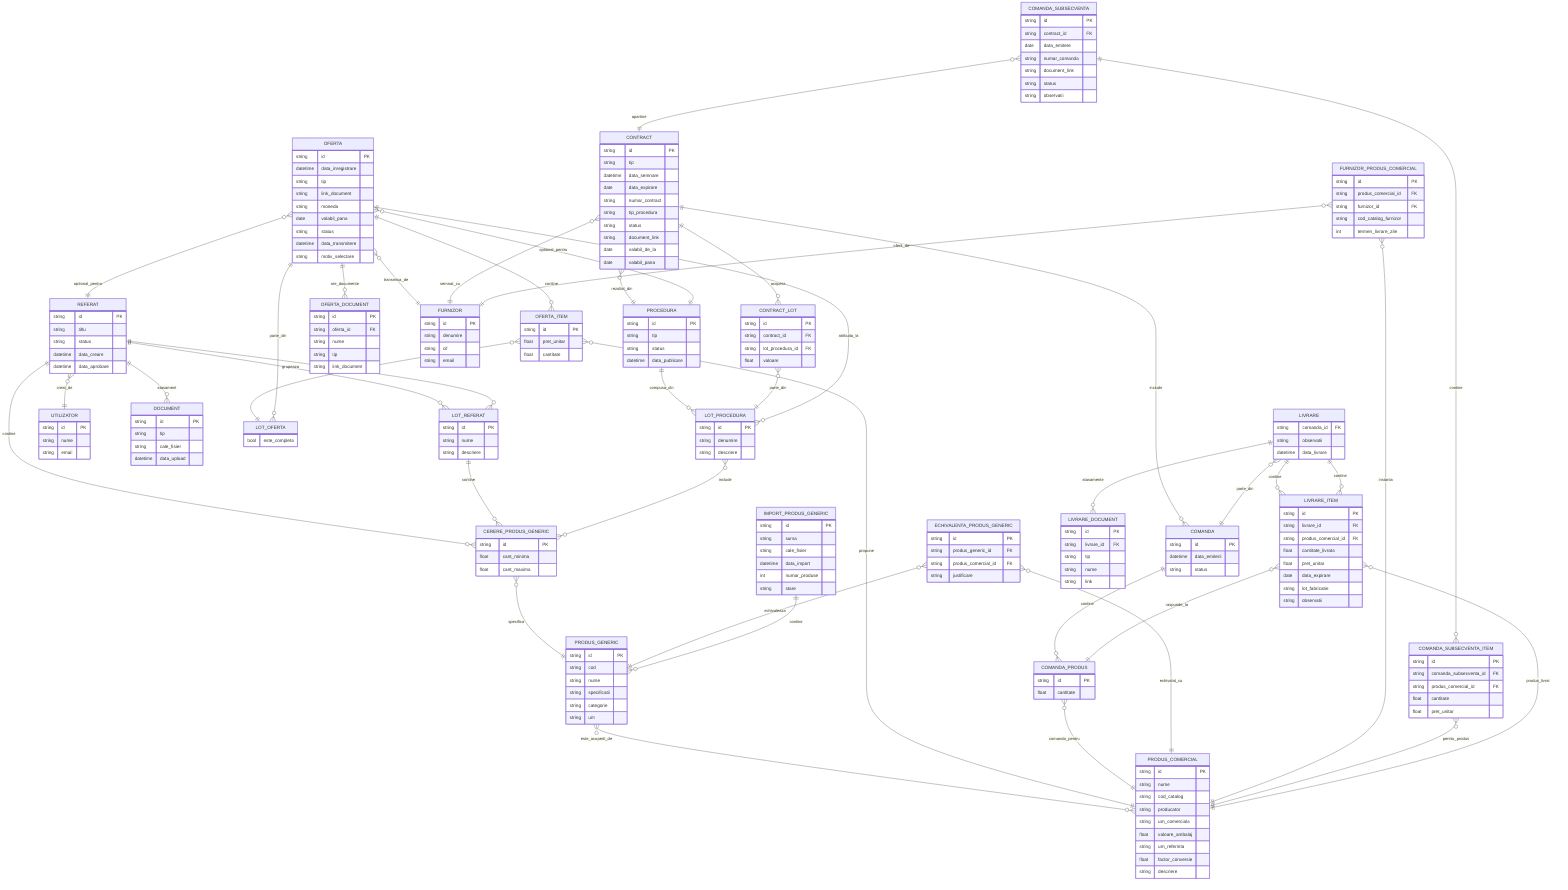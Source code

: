 erDiagram

  REFERAT ||--o{ CERERE_PRODUS_GENERIC : contine
  REFERAT ||--o{ LOT_REFERAT : grupeaza
  LOT_REFERAT ||--o{ CERERE_PRODUS_GENERIC : contine
  LOT_REFERAT }o--|| REFERAT : parte_din

  CERERE_PRODUS_GENERIC }o--|| PRODUS_GENERIC : specifica
  PRODUS_GENERIC }o--o{ PRODUS_COMERCIAL : este_acoperit_de

  REFERAT }o--|| UTILIZATOR : creat_de
  REFERAT ||--o{ DOCUMENT : atasament

  OFERTA ||--o{ OFERTA_ITEM : contine
  OFERTA_ITEM }o--|| PRODUS_COMERCIAL : propune
  OFERTA_ITEM }o--|| LOT_OFERTA : pentru_lot
  LOT_OFERTA }o--|| OFERTA : parte_din

  OFERTA ||--o{ OFERTA_DOCUMENT : are_documente

  OFERTA }o--|| FURNIZOR : transmisa_de

  PROCEDURA ||--o{ LOT_PROCEDURA : compusa_din
  LOT_PROCEDURA }o--o{ CERERE_PRODUS_GENERIC : include
  LOT_PROCEDURA }o--|| OFERTA : atribuita_la

  CONTRACT }o--|| FURNIZOR : semnat_cu
  CONTRACT }o--|| PROCEDURA : rezultat_din
  CONTRACT ||--o{ COMANDA : include

  COMANDA ||--o{ COMANDA_PRODUS : contine
  COMANDA_PRODUS }o--|| PRODUS_COMERCIAL : comanda_pentru

  LIVRARE ||--o{ LIVRARE_ITEM : contine
  LIVRARE_ITEM }o--|| COMANDA_PRODUS : raspunde_la
  LIVRARE }o--|| COMANDA : parte_din

  UTILIZATOR {
    string id PK
    string nume
    string email
  }

  REFERAT {
    string id PK
    string titlu
    string status
    datetime data_creare
    datetime data_aprobare
  }

  CERERE_PRODUS_GENERIC {
    string id PK
    float cant_minima
    float cant_maxima
  }

  PRODUS_GENERIC {
    string id PK
    string cod
    string nume
    string specificatii
    string categorie
    string um
  }
  IMPORT_PRODUS_GENERIC {
    string id PK
    string sursa
    string cale_fisier
    datetime data_import
    int numar_produse
    string stare
  }

  PRODUS_COMERCIAL {
    string id PK
    string nume
    string cod_catalog
    string producator
    string um_comerciala
    float valoare_ambalaj
    string um_referinta
    float factor_conversie
    string descriere
  }

  FURNIZOR {
    string id PK
    string denumire
    string cif
    string email
  }

  OFERTA {
    string id PK
    datetime data_inregistrare
    string tip
    string link_document
    string moneda
    date valabil_pana
    string status
    datetime data_transmitere
    string motiv_selectare
  }

  OFERTA_ITEM {
    string id PK
    float pret_unitar
    float cantitate
  }

  LOT_OFERTA {
    bool este_completa
  }

  PROCEDURA {
    string id PK
    string tip
    string status
    datetime data_publicare
  }

  LOT_PROCEDURA {
    string id PK
    string denumire
    string descriere
  }

  LOT_REFERAT {
    string id PK
    string nume
    string descriere
  }

  CONTRACT {
    string id PK
    string tip
    datetime data_semnare
    date data_expirare
    string numar_contract
    string tip_procedura
    string status
    string document_link
    date valabil_de_la
    date valabil_pana
  }
  CONTRACT_LOT {
    string id PK
    string contract_id FK
    string lot_procedura_id FK
    float valoare
  }

  COMANDA {
    string id PK
    datetime data_emiterii
    string status
  }

  COMANDA_PRODUS {
    string id PK
    float cantitate
  }

  LIVRARE {
    string comanda_id FK
    string observatii
    datetime data_livrare
  }

LIVRARE_DOCUMENT {
  string id PK
  string livrare_id FK
  string tip
  string nume
  string link
}

LIVRARE_ITEM {
  string id PK
  string livrare_id FK
  string produs_comercial_id FK
  float cantitate_livrata
  float pret_unitar
  date data_expirare
  string lot_fabricatie
  string observatii
}

  DOCUMENT {
    string id PK
    string tip
    string cale_fisier
    datetime data_upload
  }

  ECHIVALENTA_PRODUS_GENERIC {
    string id PK
    string produs_generic_id FK
    string produs_comercial_id FK
    string justificare
  }

  FURNIZOR_PRODUS_COMERCIAL {
    string id PK
    string produs_comercial_id FK
    string furnizor_id FK
    string cod_catalog_furnizor
    int termen_livrare_zile
  }

  OFERTA_DOCUMENT {
    string id PK
    string oferta_id FK
    string nume
    string tip
    string link_document
  }

  ECHIVALENTA_PRODUS_GENERIC }o--|| PRODUS_COMERCIAL : echivalat_cu
  ECHIVALENTA_PRODUS_GENERIC }o--|| PRODUS_GENERIC : echivaleaza

  FURNIZOR_PRODUS_COMERCIAL }o--|| PRODUS_COMERCIAL : instanta
  FURNIZOR_PRODUS_COMERCIAL }o--|| FURNIZOR : oferit_de
  IMPORT_PRODUS_GENERIC ||--o{ PRODUS_GENERIC : contine
  OFERTA }o--|| REFERAT : optional_pentru
  OFERTA }o--|| PROCEDURA : optional_pentru
  CONTRACT ||--o{ CONTRACT_LOT : acopera
CONTRACT_LOT }o--|| LOT_PROCEDURA : parte_din

  COMANDA_SUBSECVENTA {
    string id PK
    string contract_id FK
    date data_emitere
    string numar_comanda
    string document_link
    string status
    string observatii
  }

  COMANDA_SUBSECVENTA_ITEM {
    string id PK
    string comanda_subsecventa_id FK
    string produs_comercial_id FK
    float cantitate
    float pret_unitar
  }

  COMANDA_SUBSECVENTA }o--|| CONTRACT : apartine
  COMANDA_SUBSECVENTA ||--o{ COMANDA_SUBSECVENTA_ITEM : contine
  COMANDA_SUBSECVENTA_ITEM }o--|| PRODUS_COMERCIAL : pentru_produs

LIVRARE ||--o{ LIVRARE_DOCUMENT : atasamente
LIVRARE ||--o{ LIVRARE_ITEM : contine
LIVRARE_ITEM }o--|| PRODUS_COMERCIAL : produs_livrat